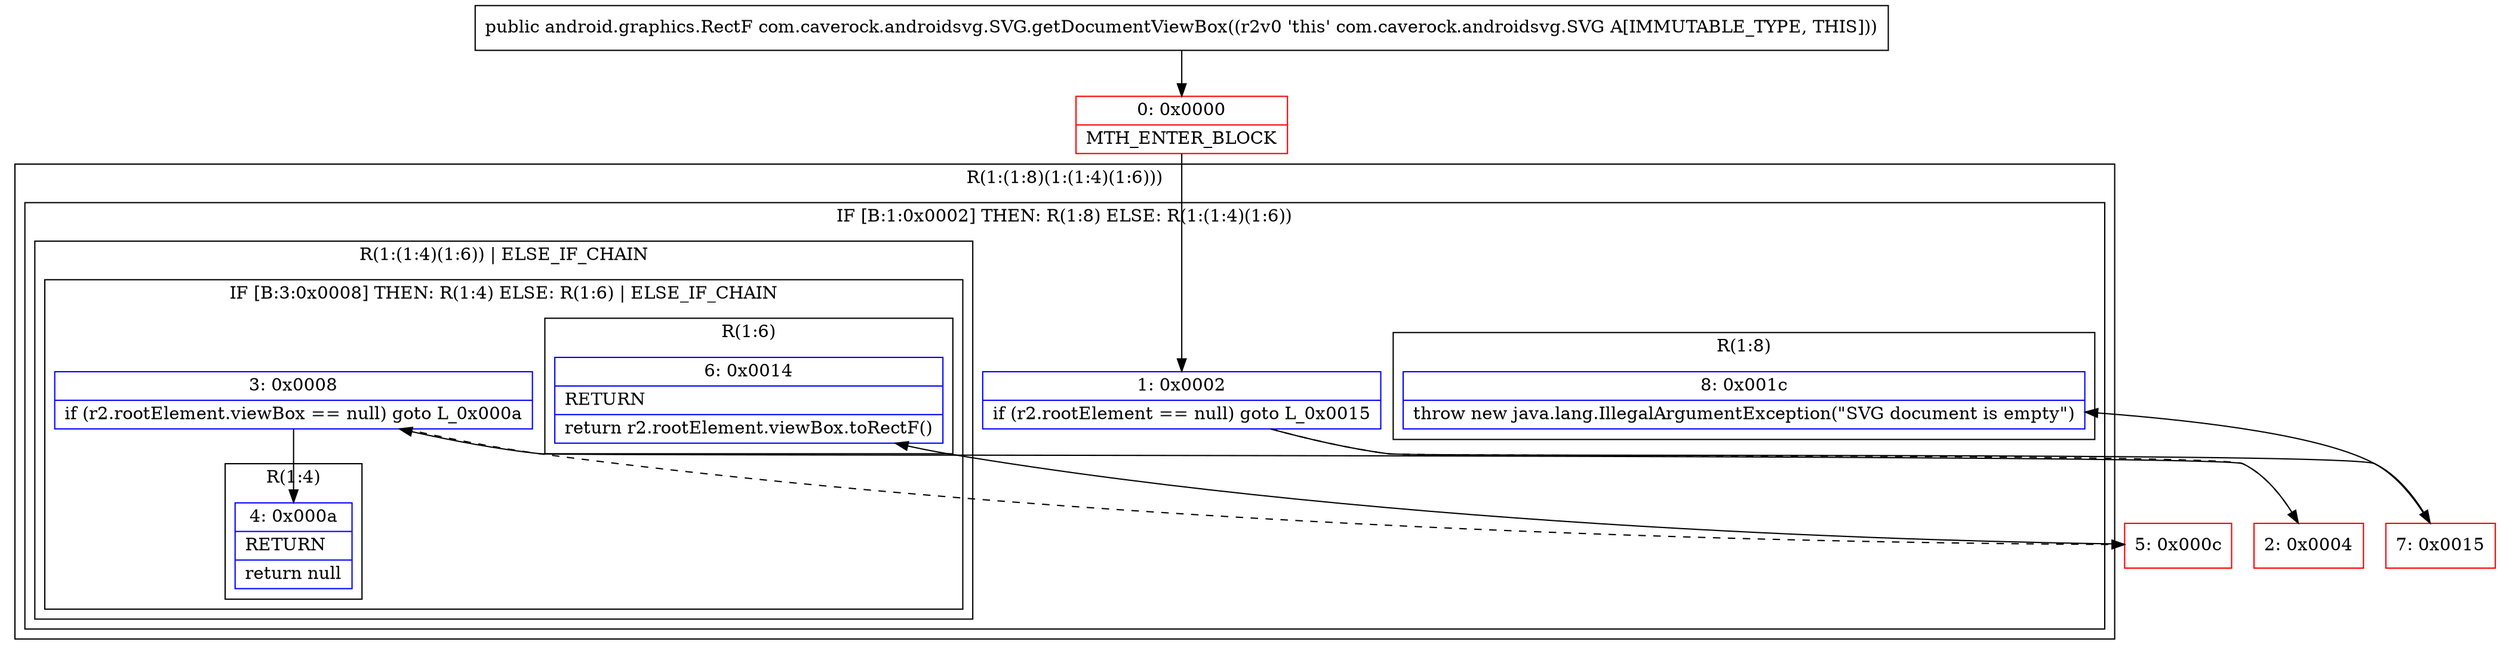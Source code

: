 digraph "CFG forcom.caverock.androidsvg.SVG.getDocumentViewBox()Landroid\/graphics\/RectF;" {
subgraph cluster_Region_871964864 {
label = "R(1:(1:8)(1:(1:4)(1:6)))";
node [shape=record,color=blue];
subgraph cluster_IfRegion_1528946024 {
label = "IF [B:1:0x0002] THEN: R(1:8) ELSE: R(1:(1:4)(1:6))";
node [shape=record,color=blue];
Node_1 [shape=record,label="{1\:\ 0x0002|if (r2.rootElement == null) goto L_0x0015\l}"];
subgraph cluster_Region_1059219217 {
label = "R(1:8)";
node [shape=record,color=blue];
Node_8 [shape=record,label="{8\:\ 0x001c|throw new java.lang.IllegalArgumentException(\"SVG document is empty\")\l}"];
}
subgraph cluster_Region_1853254074 {
label = "R(1:(1:4)(1:6)) | ELSE_IF_CHAIN\l";
node [shape=record,color=blue];
subgraph cluster_IfRegion_351517588 {
label = "IF [B:3:0x0008] THEN: R(1:4) ELSE: R(1:6) | ELSE_IF_CHAIN\l";
node [shape=record,color=blue];
Node_3 [shape=record,label="{3\:\ 0x0008|if (r2.rootElement.viewBox == null) goto L_0x000a\l}"];
subgraph cluster_Region_1097658111 {
label = "R(1:4)";
node [shape=record,color=blue];
Node_4 [shape=record,label="{4\:\ 0x000a|RETURN\l|return null\l}"];
}
subgraph cluster_Region_1834619692 {
label = "R(1:6)";
node [shape=record,color=blue];
Node_6 [shape=record,label="{6\:\ 0x0014|RETURN\l|return r2.rootElement.viewBox.toRectF()\l}"];
}
}
}
}
}
Node_0 [shape=record,color=red,label="{0\:\ 0x0000|MTH_ENTER_BLOCK\l}"];
Node_2 [shape=record,color=red,label="{2\:\ 0x0004}"];
Node_5 [shape=record,color=red,label="{5\:\ 0x000c}"];
Node_7 [shape=record,color=red,label="{7\:\ 0x0015}"];
MethodNode[shape=record,label="{public android.graphics.RectF com.caverock.androidsvg.SVG.getDocumentViewBox((r2v0 'this' com.caverock.androidsvg.SVG A[IMMUTABLE_TYPE, THIS])) }"];
MethodNode -> Node_0;
Node_1 -> Node_2[style=dashed];
Node_1 -> Node_7;
Node_3 -> Node_4;
Node_3 -> Node_5[style=dashed];
Node_0 -> Node_1;
Node_2 -> Node_3;
Node_5 -> Node_6;
Node_7 -> Node_8;
}

